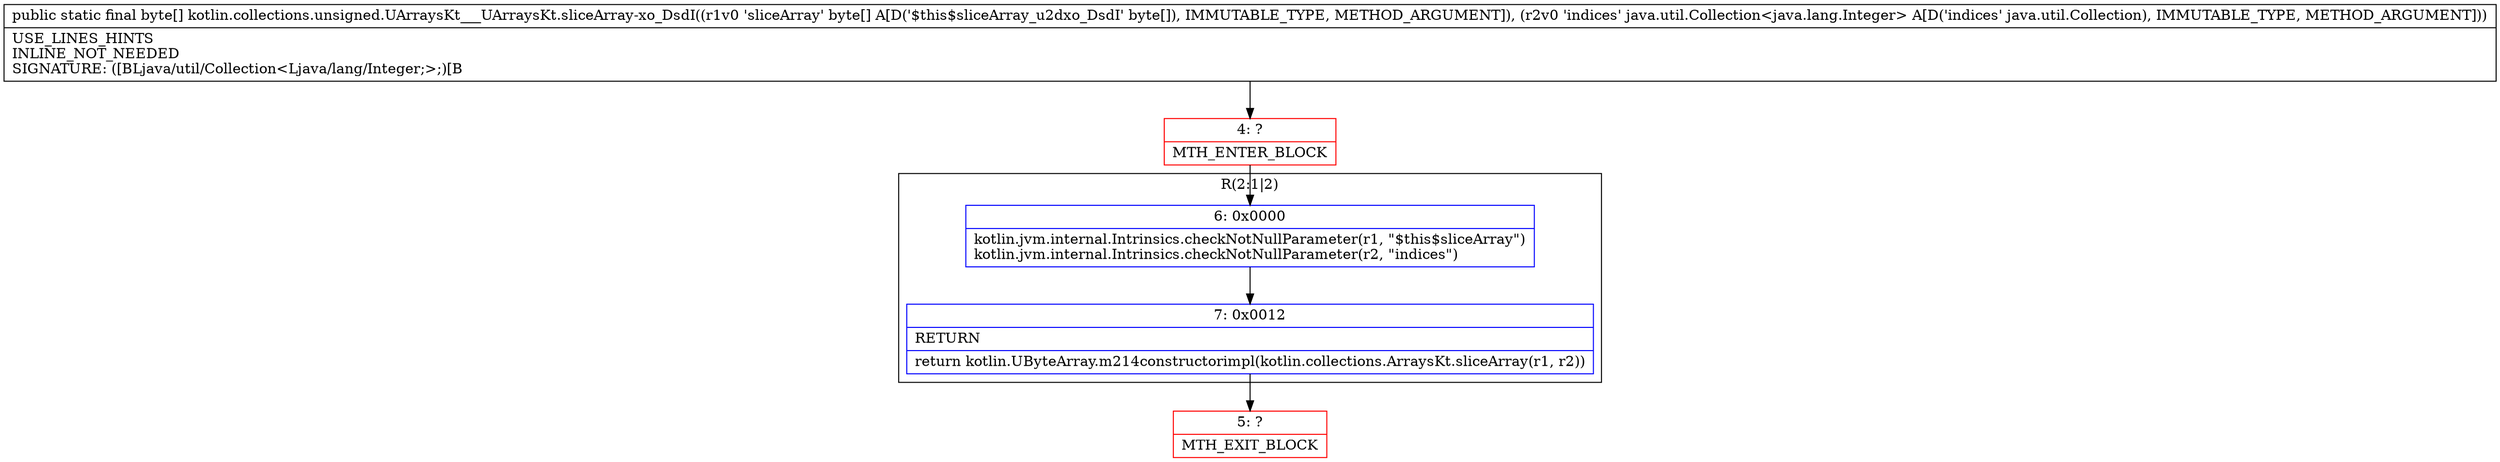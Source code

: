 digraph "CFG forkotlin.collections.unsigned.UArraysKt___UArraysKt.sliceArray\-xo_DsdI([BLjava\/util\/Collection;)[B" {
subgraph cluster_Region_355863140 {
label = "R(2:1|2)";
node [shape=record,color=blue];
Node_6 [shape=record,label="{6\:\ 0x0000|kotlin.jvm.internal.Intrinsics.checkNotNullParameter(r1, \"$this$sliceArray\")\lkotlin.jvm.internal.Intrinsics.checkNotNullParameter(r2, \"indices\")\l}"];
Node_7 [shape=record,label="{7\:\ 0x0012|RETURN\l|return kotlin.UByteArray.m214constructorimpl(kotlin.collections.ArraysKt.sliceArray(r1, r2))\l}"];
}
Node_4 [shape=record,color=red,label="{4\:\ ?|MTH_ENTER_BLOCK\l}"];
Node_5 [shape=record,color=red,label="{5\:\ ?|MTH_EXIT_BLOCK\l}"];
MethodNode[shape=record,label="{public static final byte[] kotlin.collections.unsigned.UArraysKt___UArraysKt.sliceArray\-xo_DsdI((r1v0 'sliceArray' byte[] A[D('$this$sliceArray_u2dxo_DsdI' byte[]), IMMUTABLE_TYPE, METHOD_ARGUMENT]), (r2v0 'indices' java.util.Collection\<java.lang.Integer\> A[D('indices' java.util.Collection), IMMUTABLE_TYPE, METHOD_ARGUMENT]))  | USE_LINES_HINTS\lINLINE_NOT_NEEDED\lSIGNATURE: ([BLjava\/util\/Collection\<Ljava\/lang\/Integer;\>;)[B\l}"];
MethodNode -> Node_4;Node_6 -> Node_7;
Node_7 -> Node_5;
Node_4 -> Node_6;
}

